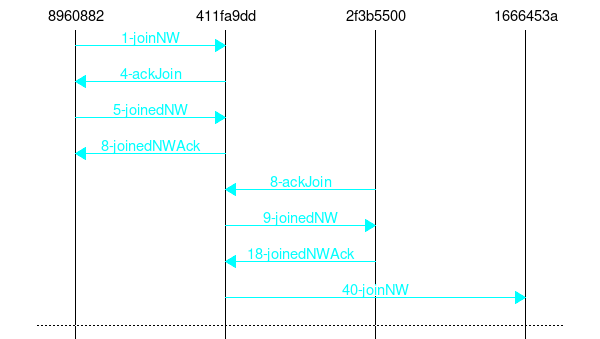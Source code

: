 msc { 
8960882,411fa9dd,2f3b5500,1666453a;

8960882=>411fa9dd [label="1-joinNW", textcolor="aqua", linecolor="aqua"];
411fa9dd=>8960882 [label="4-ackJoin", textcolor="aqua", linecolor="aqua"];
8960882=>411fa9dd [label="5-joinedNW", textcolor="aqua", linecolor="aqua"];
411fa9dd=>8960882 [label="8-joinedNWAck", textcolor="aqua", linecolor="aqua"];
2f3b5500=>411fa9dd [label="8-ackJoin", textcolor="aqua", linecolor="aqua"];
411fa9dd=>2f3b5500 [label="9-joinedNW", textcolor="aqua", linecolor="aqua"];
2f3b5500=>411fa9dd [label="18-joinedNWAck", textcolor="aqua", linecolor="aqua"];
411fa9dd=>1666453a [label="40-joinNW", textcolor="aqua", linecolor="aqua"];
---;
}

